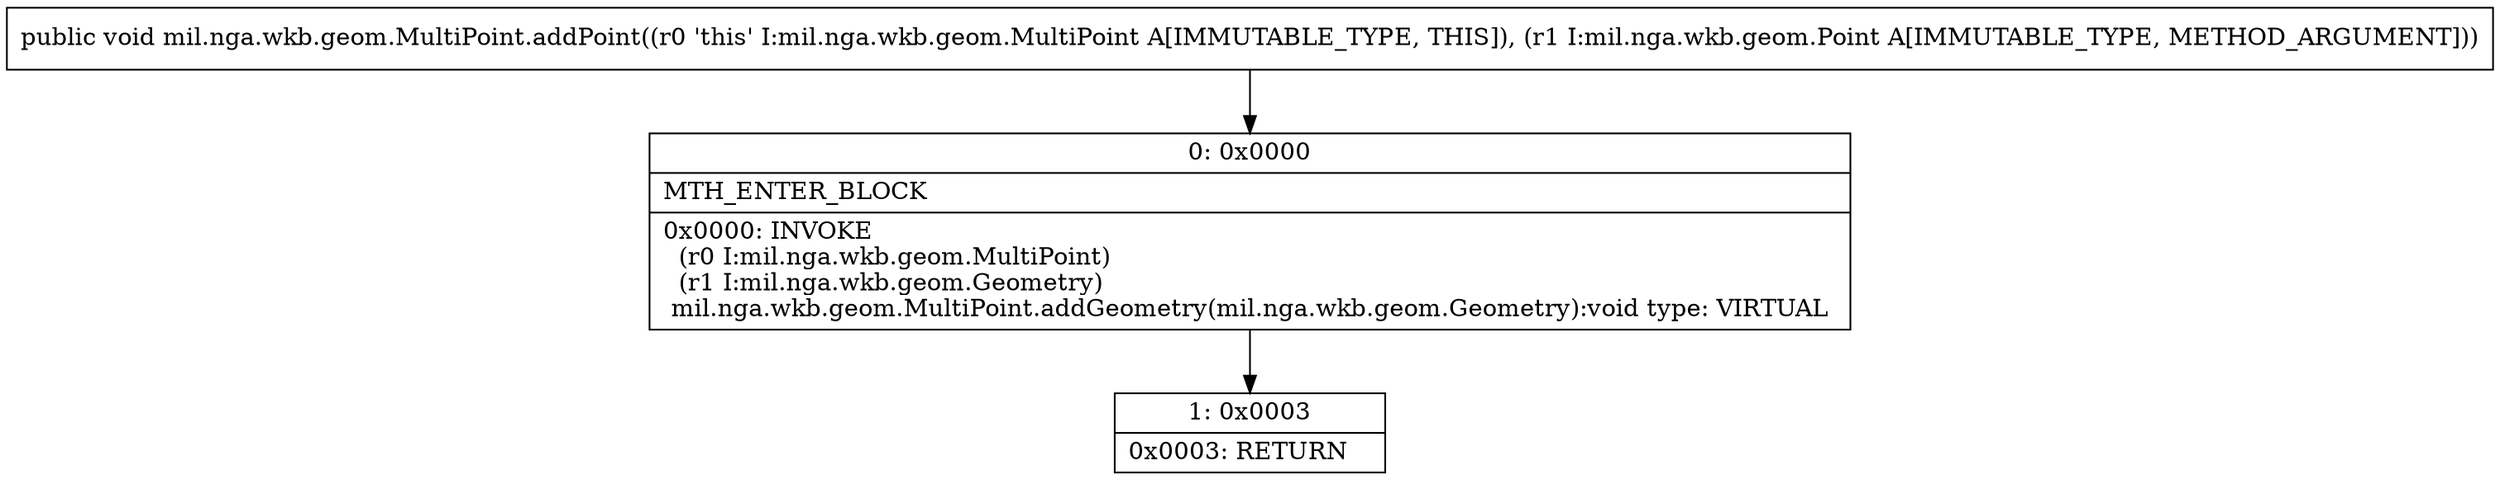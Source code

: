 digraph "CFG formil.nga.wkb.geom.MultiPoint.addPoint(Lmil\/nga\/wkb\/geom\/Point;)V" {
Node_0 [shape=record,label="{0\:\ 0x0000|MTH_ENTER_BLOCK\l|0x0000: INVOKE  \l  (r0 I:mil.nga.wkb.geom.MultiPoint)\l  (r1 I:mil.nga.wkb.geom.Geometry)\l mil.nga.wkb.geom.MultiPoint.addGeometry(mil.nga.wkb.geom.Geometry):void type: VIRTUAL \l}"];
Node_1 [shape=record,label="{1\:\ 0x0003|0x0003: RETURN   \l}"];
MethodNode[shape=record,label="{public void mil.nga.wkb.geom.MultiPoint.addPoint((r0 'this' I:mil.nga.wkb.geom.MultiPoint A[IMMUTABLE_TYPE, THIS]), (r1 I:mil.nga.wkb.geom.Point A[IMMUTABLE_TYPE, METHOD_ARGUMENT])) }"];
MethodNode -> Node_0;
Node_0 -> Node_1;
}

